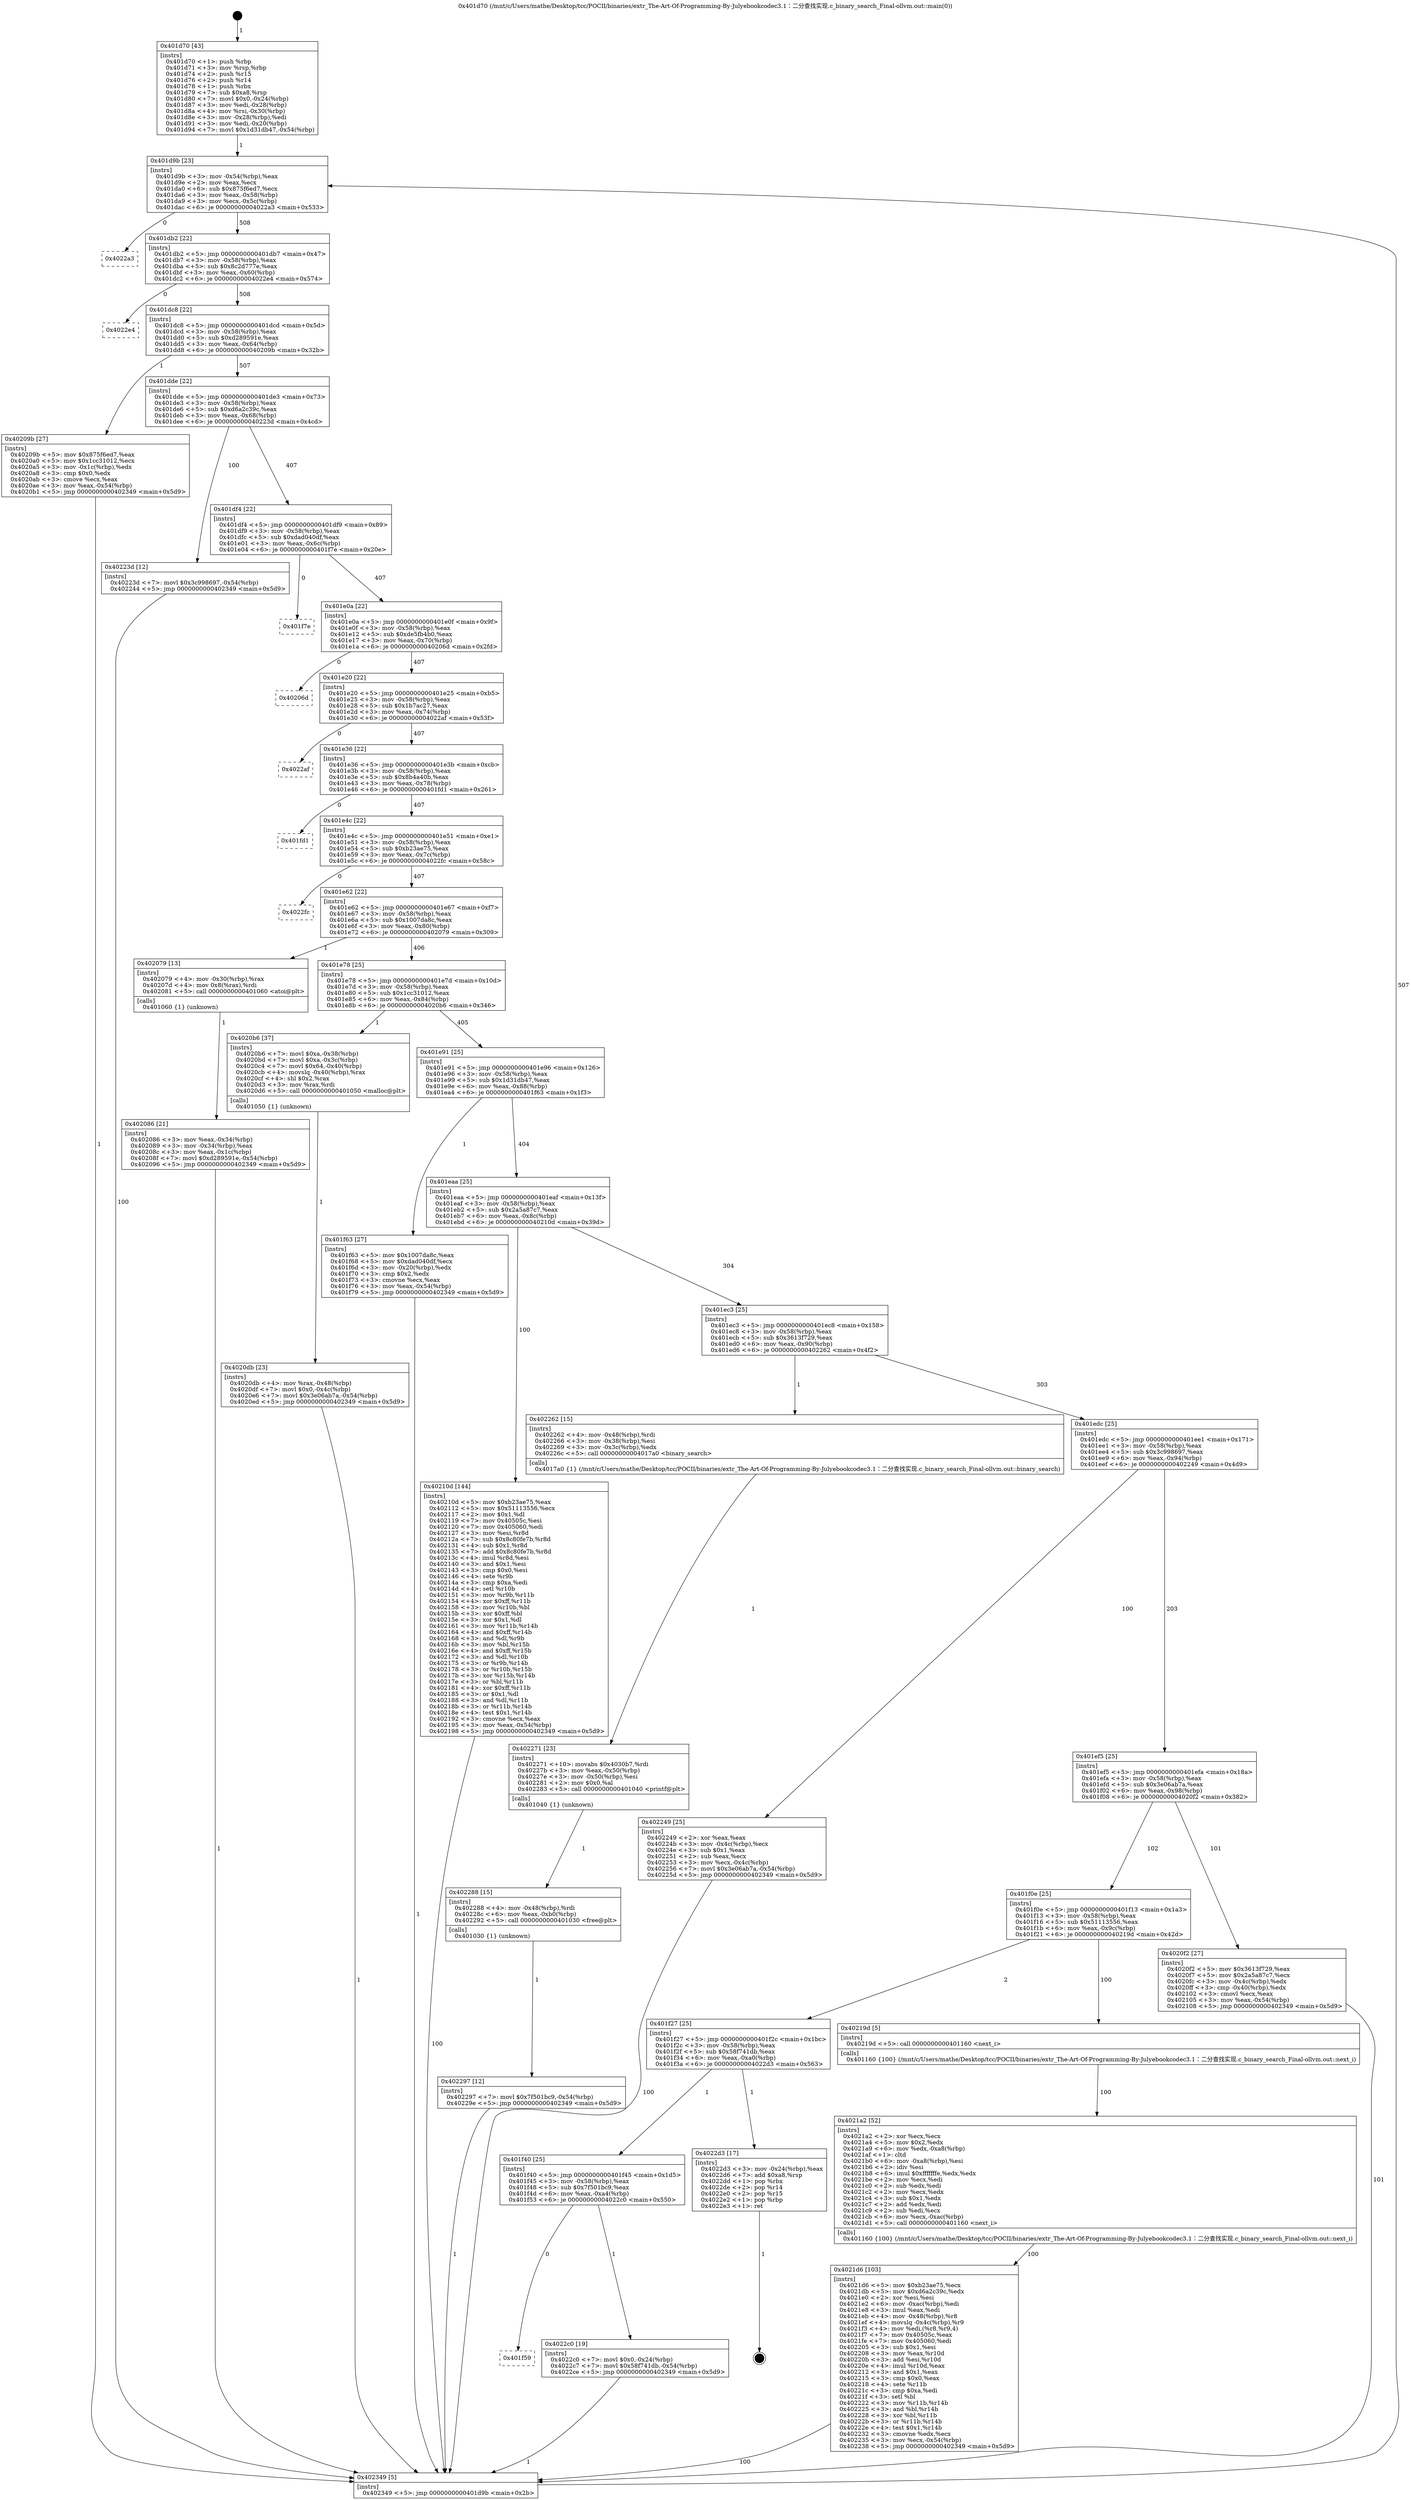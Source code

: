 digraph "0x401d70" {
  label = "0x401d70 (/mnt/c/Users/mathe/Desktop/tcc/POCII/binaries/extr_The-Art-Of-Programming-By-Julyebookcodec3.1：二分查找实现.c_binary_search_Final-ollvm.out::main(0))"
  labelloc = "t"
  node[shape=record]

  Entry [label="",width=0.3,height=0.3,shape=circle,fillcolor=black,style=filled]
  "0x401d9b" [label="{
     0x401d9b [23]\l
     | [instrs]\l
     &nbsp;&nbsp;0x401d9b \<+3\>: mov -0x54(%rbp),%eax\l
     &nbsp;&nbsp;0x401d9e \<+2\>: mov %eax,%ecx\l
     &nbsp;&nbsp;0x401da0 \<+6\>: sub $0x875f6ed7,%ecx\l
     &nbsp;&nbsp;0x401da6 \<+3\>: mov %eax,-0x58(%rbp)\l
     &nbsp;&nbsp;0x401da9 \<+3\>: mov %ecx,-0x5c(%rbp)\l
     &nbsp;&nbsp;0x401dac \<+6\>: je 00000000004022a3 \<main+0x533\>\l
  }"]
  "0x4022a3" [label="{
     0x4022a3\l
  }", style=dashed]
  "0x401db2" [label="{
     0x401db2 [22]\l
     | [instrs]\l
     &nbsp;&nbsp;0x401db2 \<+5\>: jmp 0000000000401db7 \<main+0x47\>\l
     &nbsp;&nbsp;0x401db7 \<+3\>: mov -0x58(%rbp),%eax\l
     &nbsp;&nbsp;0x401dba \<+5\>: sub $0x8c2d777e,%eax\l
     &nbsp;&nbsp;0x401dbf \<+3\>: mov %eax,-0x60(%rbp)\l
     &nbsp;&nbsp;0x401dc2 \<+6\>: je 00000000004022e4 \<main+0x574\>\l
  }"]
  Exit [label="",width=0.3,height=0.3,shape=circle,fillcolor=black,style=filled,peripheries=2]
  "0x4022e4" [label="{
     0x4022e4\l
  }", style=dashed]
  "0x401dc8" [label="{
     0x401dc8 [22]\l
     | [instrs]\l
     &nbsp;&nbsp;0x401dc8 \<+5\>: jmp 0000000000401dcd \<main+0x5d\>\l
     &nbsp;&nbsp;0x401dcd \<+3\>: mov -0x58(%rbp),%eax\l
     &nbsp;&nbsp;0x401dd0 \<+5\>: sub $0xd289591e,%eax\l
     &nbsp;&nbsp;0x401dd5 \<+3\>: mov %eax,-0x64(%rbp)\l
     &nbsp;&nbsp;0x401dd8 \<+6\>: je 000000000040209b \<main+0x32b\>\l
  }"]
  "0x401f59" [label="{
     0x401f59\l
  }", style=dashed]
  "0x40209b" [label="{
     0x40209b [27]\l
     | [instrs]\l
     &nbsp;&nbsp;0x40209b \<+5\>: mov $0x875f6ed7,%eax\l
     &nbsp;&nbsp;0x4020a0 \<+5\>: mov $0x1cc31012,%ecx\l
     &nbsp;&nbsp;0x4020a5 \<+3\>: mov -0x1c(%rbp),%edx\l
     &nbsp;&nbsp;0x4020a8 \<+3\>: cmp $0x0,%edx\l
     &nbsp;&nbsp;0x4020ab \<+3\>: cmove %ecx,%eax\l
     &nbsp;&nbsp;0x4020ae \<+3\>: mov %eax,-0x54(%rbp)\l
     &nbsp;&nbsp;0x4020b1 \<+5\>: jmp 0000000000402349 \<main+0x5d9\>\l
  }"]
  "0x401dde" [label="{
     0x401dde [22]\l
     | [instrs]\l
     &nbsp;&nbsp;0x401dde \<+5\>: jmp 0000000000401de3 \<main+0x73\>\l
     &nbsp;&nbsp;0x401de3 \<+3\>: mov -0x58(%rbp),%eax\l
     &nbsp;&nbsp;0x401de6 \<+5\>: sub $0xd6a2c39c,%eax\l
     &nbsp;&nbsp;0x401deb \<+3\>: mov %eax,-0x68(%rbp)\l
     &nbsp;&nbsp;0x401dee \<+6\>: je 000000000040223d \<main+0x4cd\>\l
  }"]
  "0x4022c0" [label="{
     0x4022c0 [19]\l
     | [instrs]\l
     &nbsp;&nbsp;0x4022c0 \<+7\>: movl $0x0,-0x24(%rbp)\l
     &nbsp;&nbsp;0x4022c7 \<+7\>: movl $0x58f741db,-0x54(%rbp)\l
     &nbsp;&nbsp;0x4022ce \<+5\>: jmp 0000000000402349 \<main+0x5d9\>\l
  }"]
  "0x40223d" [label="{
     0x40223d [12]\l
     | [instrs]\l
     &nbsp;&nbsp;0x40223d \<+7\>: movl $0x3c998697,-0x54(%rbp)\l
     &nbsp;&nbsp;0x402244 \<+5\>: jmp 0000000000402349 \<main+0x5d9\>\l
  }"]
  "0x401df4" [label="{
     0x401df4 [22]\l
     | [instrs]\l
     &nbsp;&nbsp;0x401df4 \<+5\>: jmp 0000000000401df9 \<main+0x89\>\l
     &nbsp;&nbsp;0x401df9 \<+3\>: mov -0x58(%rbp),%eax\l
     &nbsp;&nbsp;0x401dfc \<+5\>: sub $0xdad040df,%eax\l
     &nbsp;&nbsp;0x401e01 \<+3\>: mov %eax,-0x6c(%rbp)\l
     &nbsp;&nbsp;0x401e04 \<+6\>: je 0000000000401f7e \<main+0x20e\>\l
  }"]
  "0x401f40" [label="{
     0x401f40 [25]\l
     | [instrs]\l
     &nbsp;&nbsp;0x401f40 \<+5\>: jmp 0000000000401f45 \<main+0x1d5\>\l
     &nbsp;&nbsp;0x401f45 \<+3\>: mov -0x58(%rbp),%eax\l
     &nbsp;&nbsp;0x401f48 \<+5\>: sub $0x7f501bc9,%eax\l
     &nbsp;&nbsp;0x401f4d \<+6\>: mov %eax,-0xa4(%rbp)\l
     &nbsp;&nbsp;0x401f53 \<+6\>: je 00000000004022c0 \<main+0x550\>\l
  }"]
  "0x401f7e" [label="{
     0x401f7e\l
  }", style=dashed]
  "0x401e0a" [label="{
     0x401e0a [22]\l
     | [instrs]\l
     &nbsp;&nbsp;0x401e0a \<+5\>: jmp 0000000000401e0f \<main+0x9f\>\l
     &nbsp;&nbsp;0x401e0f \<+3\>: mov -0x58(%rbp),%eax\l
     &nbsp;&nbsp;0x401e12 \<+5\>: sub $0xde5fb4b0,%eax\l
     &nbsp;&nbsp;0x401e17 \<+3\>: mov %eax,-0x70(%rbp)\l
     &nbsp;&nbsp;0x401e1a \<+6\>: je 000000000040206d \<main+0x2fd\>\l
  }"]
  "0x4022d3" [label="{
     0x4022d3 [17]\l
     | [instrs]\l
     &nbsp;&nbsp;0x4022d3 \<+3\>: mov -0x24(%rbp),%eax\l
     &nbsp;&nbsp;0x4022d6 \<+7\>: add $0xa8,%rsp\l
     &nbsp;&nbsp;0x4022dd \<+1\>: pop %rbx\l
     &nbsp;&nbsp;0x4022de \<+2\>: pop %r14\l
     &nbsp;&nbsp;0x4022e0 \<+2\>: pop %r15\l
     &nbsp;&nbsp;0x4022e2 \<+1\>: pop %rbp\l
     &nbsp;&nbsp;0x4022e3 \<+1\>: ret\l
  }"]
  "0x40206d" [label="{
     0x40206d\l
  }", style=dashed]
  "0x401e20" [label="{
     0x401e20 [22]\l
     | [instrs]\l
     &nbsp;&nbsp;0x401e20 \<+5\>: jmp 0000000000401e25 \<main+0xb5\>\l
     &nbsp;&nbsp;0x401e25 \<+3\>: mov -0x58(%rbp),%eax\l
     &nbsp;&nbsp;0x401e28 \<+5\>: sub $0x1b7ac27,%eax\l
     &nbsp;&nbsp;0x401e2d \<+3\>: mov %eax,-0x74(%rbp)\l
     &nbsp;&nbsp;0x401e30 \<+6\>: je 00000000004022af \<main+0x53f\>\l
  }"]
  "0x402297" [label="{
     0x402297 [12]\l
     | [instrs]\l
     &nbsp;&nbsp;0x402297 \<+7\>: movl $0x7f501bc9,-0x54(%rbp)\l
     &nbsp;&nbsp;0x40229e \<+5\>: jmp 0000000000402349 \<main+0x5d9\>\l
  }"]
  "0x4022af" [label="{
     0x4022af\l
  }", style=dashed]
  "0x401e36" [label="{
     0x401e36 [22]\l
     | [instrs]\l
     &nbsp;&nbsp;0x401e36 \<+5\>: jmp 0000000000401e3b \<main+0xcb\>\l
     &nbsp;&nbsp;0x401e3b \<+3\>: mov -0x58(%rbp),%eax\l
     &nbsp;&nbsp;0x401e3e \<+5\>: sub $0x8b4a40b,%eax\l
     &nbsp;&nbsp;0x401e43 \<+3\>: mov %eax,-0x78(%rbp)\l
     &nbsp;&nbsp;0x401e46 \<+6\>: je 0000000000401fd1 \<main+0x261\>\l
  }"]
  "0x402288" [label="{
     0x402288 [15]\l
     | [instrs]\l
     &nbsp;&nbsp;0x402288 \<+4\>: mov -0x48(%rbp),%rdi\l
     &nbsp;&nbsp;0x40228c \<+6\>: mov %eax,-0xb0(%rbp)\l
     &nbsp;&nbsp;0x402292 \<+5\>: call 0000000000401030 \<free@plt\>\l
     | [calls]\l
     &nbsp;&nbsp;0x401030 \{1\} (unknown)\l
  }"]
  "0x401fd1" [label="{
     0x401fd1\l
  }", style=dashed]
  "0x401e4c" [label="{
     0x401e4c [22]\l
     | [instrs]\l
     &nbsp;&nbsp;0x401e4c \<+5\>: jmp 0000000000401e51 \<main+0xe1\>\l
     &nbsp;&nbsp;0x401e51 \<+3\>: mov -0x58(%rbp),%eax\l
     &nbsp;&nbsp;0x401e54 \<+5\>: sub $0xb23ae75,%eax\l
     &nbsp;&nbsp;0x401e59 \<+3\>: mov %eax,-0x7c(%rbp)\l
     &nbsp;&nbsp;0x401e5c \<+6\>: je 00000000004022fc \<main+0x58c\>\l
  }"]
  "0x402271" [label="{
     0x402271 [23]\l
     | [instrs]\l
     &nbsp;&nbsp;0x402271 \<+10\>: movabs $0x4030b7,%rdi\l
     &nbsp;&nbsp;0x40227b \<+3\>: mov %eax,-0x50(%rbp)\l
     &nbsp;&nbsp;0x40227e \<+3\>: mov -0x50(%rbp),%esi\l
     &nbsp;&nbsp;0x402281 \<+2\>: mov $0x0,%al\l
     &nbsp;&nbsp;0x402283 \<+5\>: call 0000000000401040 \<printf@plt\>\l
     | [calls]\l
     &nbsp;&nbsp;0x401040 \{1\} (unknown)\l
  }"]
  "0x4022fc" [label="{
     0x4022fc\l
  }", style=dashed]
  "0x401e62" [label="{
     0x401e62 [22]\l
     | [instrs]\l
     &nbsp;&nbsp;0x401e62 \<+5\>: jmp 0000000000401e67 \<main+0xf7\>\l
     &nbsp;&nbsp;0x401e67 \<+3\>: mov -0x58(%rbp),%eax\l
     &nbsp;&nbsp;0x401e6a \<+5\>: sub $0x1007da8c,%eax\l
     &nbsp;&nbsp;0x401e6f \<+3\>: mov %eax,-0x80(%rbp)\l
     &nbsp;&nbsp;0x401e72 \<+6\>: je 0000000000402079 \<main+0x309\>\l
  }"]
  "0x4021d6" [label="{
     0x4021d6 [103]\l
     | [instrs]\l
     &nbsp;&nbsp;0x4021d6 \<+5\>: mov $0xb23ae75,%ecx\l
     &nbsp;&nbsp;0x4021db \<+5\>: mov $0xd6a2c39c,%edx\l
     &nbsp;&nbsp;0x4021e0 \<+2\>: xor %esi,%esi\l
     &nbsp;&nbsp;0x4021e2 \<+6\>: mov -0xac(%rbp),%edi\l
     &nbsp;&nbsp;0x4021e8 \<+3\>: imul %eax,%edi\l
     &nbsp;&nbsp;0x4021eb \<+4\>: mov -0x48(%rbp),%r8\l
     &nbsp;&nbsp;0x4021ef \<+4\>: movslq -0x4c(%rbp),%r9\l
     &nbsp;&nbsp;0x4021f3 \<+4\>: mov %edi,(%r8,%r9,4)\l
     &nbsp;&nbsp;0x4021f7 \<+7\>: mov 0x40505c,%eax\l
     &nbsp;&nbsp;0x4021fe \<+7\>: mov 0x405060,%edi\l
     &nbsp;&nbsp;0x402205 \<+3\>: sub $0x1,%esi\l
     &nbsp;&nbsp;0x402208 \<+3\>: mov %eax,%r10d\l
     &nbsp;&nbsp;0x40220b \<+3\>: add %esi,%r10d\l
     &nbsp;&nbsp;0x40220e \<+4\>: imul %r10d,%eax\l
     &nbsp;&nbsp;0x402212 \<+3\>: and $0x1,%eax\l
     &nbsp;&nbsp;0x402215 \<+3\>: cmp $0x0,%eax\l
     &nbsp;&nbsp;0x402218 \<+4\>: sete %r11b\l
     &nbsp;&nbsp;0x40221c \<+3\>: cmp $0xa,%edi\l
     &nbsp;&nbsp;0x40221f \<+3\>: setl %bl\l
     &nbsp;&nbsp;0x402222 \<+3\>: mov %r11b,%r14b\l
     &nbsp;&nbsp;0x402225 \<+3\>: and %bl,%r14b\l
     &nbsp;&nbsp;0x402228 \<+3\>: xor %bl,%r11b\l
     &nbsp;&nbsp;0x40222b \<+3\>: or %r11b,%r14b\l
     &nbsp;&nbsp;0x40222e \<+4\>: test $0x1,%r14b\l
     &nbsp;&nbsp;0x402232 \<+3\>: cmovne %edx,%ecx\l
     &nbsp;&nbsp;0x402235 \<+3\>: mov %ecx,-0x54(%rbp)\l
     &nbsp;&nbsp;0x402238 \<+5\>: jmp 0000000000402349 \<main+0x5d9\>\l
  }"]
  "0x402079" [label="{
     0x402079 [13]\l
     | [instrs]\l
     &nbsp;&nbsp;0x402079 \<+4\>: mov -0x30(%rbp),%rax\l
     &nbsp;&nbsp;0x40207d \<+4\>: mov 0x8(%rax),%rdi\l
     &nbsp;&nbsp;0x402081 \<+5\>: call 0000000000401060 \<atoi@plt\>\l
     | [calls]\l
     &nbsp;&nbsp;0x401060 \{1\} (unknown)\l
  }"]
  "0x401e78" [label="{
     0x401e78 [25]\l
     | [instrs]\l
     &nbsp;&nbsp;0x401e78 \<+5\>: jmp 0000000000401e7d \<main+0x10d\>\l
     &nbsp;&nbsp;0x401e7d \<+3\>: mov -0x58(%rbp),%eax\l
     &nbsp;&nbsp;0x401e80 \<+5\>: sub $0x1cc31012,%eax\l
     &nbsp;&nbsp;0x401e85 \<+6\>: mov %eax,-0x84(%rbp)\l
     &nbsp;&nbsp;0x401e8b \<+6\>: je 00000000004020b6 \<main+0x346\>\l
  }"]
  "0x4021a2" [label="{
     0x4021a2 [52]\l
     | [instrs]\l
     &nbsp;&nbsp;0x4021a2 \<+2\>: xor %ecx,%ecx\l
     &nbsp;&nbsp;0x4021a4 \<+5\>: mov $0x2,%edx\l
     &nbsp;&nbsp;0x4021a9 \<+6\>: mov %edx,-0xa8(%rbp)\l
     &nbsp;&nbsp;0x4021af \<+1\>: cltd\l
     &nbsp;&nbsp;0x4021b0 \<+6\>: mov -0xa8(%rbp),%esi\l
     &nbsp;&nbsp;0x4021b6 \<+2\>: idiv %esi\l
     &nbsp;&nbsp;0x4021b8 \<+6\>: imul $0xfffffffe,%edx,%edx\l
     &nbsp;&nbsp;0x4021be \<+2\>: mov %ecx,%edi\l
     &nbsp;&nbsp;0x4021c0 \<+2\>: sub %edx,%edi\l
     &nbsp;&nbsp;0x4021c2 \<+2\>: mov %ecx,%edx\l
     &nbsp;&nbsp;0x4021c4 \<+3\>: sub $0x1,%edx\l
     &nbsp;&nbsp;0x4021c7 \<+2\>: add %edx,%edi\l
     &nbsp;&nbsp;0x4021c9 \<+2\>: sub %edi,%ecx\l
     &nbsp;&nbsp;0x4021cb \<+6\>: mov %ecx,-0xac(%rbp)\l
     &nbsp;&nbsp;0x4021d1 \<+5\>: call 0000000000401160 \<next_i\>\l
     | [calls]\l
     &nbsp;&nbsp;0x401160 \{100\} (/mnt/c/Users/mathe/Desktop/tcc/POCII/binaries/extr_The-Art-Of-Programming-By-Julyebookcodec3.1：二分查找实现.c_binary_search_Final-ollvm.out::next_i)\l
  }"]
  "0x4020b6" [label="{
     0x4020b6 [37]\l
     | [instrs]\l
     &nbsp;&nbsp;0x4020b6 \<+7\>: movl $0xa,-0x38(%rbp)\l
     &nbsp;&nbsp;0x4020bd \<+7\>: movl $0xa,-0x3c(%rbp)\l
     &nbsp;&nbsp;0x4020c4 \<+7\>: movl $0x64,-0x40(%rbp)\l
     &nbsp;&nbsp;0x4020cb \<+4\>: movslq -0x40(%rbp),%rax\l
     &nbsp;&nbsp;0x4020cf \<+4\>: shl $0x2,%rax\l
     &nbsp;&nbsp;0x4020d3 \<+3\>: mov %rax,%rdi\l
     &nbsp;&nbsp;0x4020d6 \<+5\>: call 0000000000401050 \<malloc@plt\>\l
     | [calls]\l
     &nbsp;&nbsp;0x401050 \{1\} (unknown)\l
  }"]
  "0x401e91" [label="{
     0x401e91 [25]\l
     | [instrs]\l
     &nbsp;&nbsp;0x401e91 \<+5\>: jmp 0000000000401e96 \<main+0x126\>\l
     &nbsp;&nbsp;0x401e96 \<+3\>: mov -0x58(%rbp),%eax\l
     &nbsp;&nbsp;0x401e99 \<+5\>: sub $0x1d31db47,%eax\l
     &nbsp;&nbsp;0x401e9e \<+6\>: mov %eax,-0x88(%rbp)\l
     &nbsp;&nbsp;0x401ea4 \<+6\>: je 0000000000401f63 \<main+0x1f3\>\l
  }"]
  "0x401f27" [label="{
     0x401f27 [25]\l
     | [instrs]\l
     &nbsp;&nbsp;0x401f27 \<+5\>: jmp 0000000000401f2c \<main+0x1bc\>\l
     &nbsp;&nbsp;0x401f2c \<+3\>: mov -0x58(%rbp),%eax\l
     &nbsp;&nbsp;0x401f2f \<+5\>: sub $0x58f741db,%eax\l
     &nbsp;&nbsp;0x401f34 \<+6\>: mov %eax,-0xa0(%rbp)\l
     &nbsp;&nbsp;0x401f3a \<+6\>: je 00000000004022d3 \<main+0x563\>\l
  }"]
  "0x401f63" [label="{
     0x401f63 [27]\l
     | [instrs]\l
     &nbsp;&nbsp;0x401f63 \<+5\>: mov $0x1007da8c,%eax\l
     &nbsp;&nbsp;0x401f68 \<+5\>: mov $0xdad040df,%ecx\l
     &nbsp;&nbsp;0x401f6d \<+3\>: mov -0x20(%rbp),%edx\l
     &nbsp;&nbsp;0x401f70 \<+3\>: cmp $0x2,%edx\l
     &nbsp;&nbsp;0x401f73 \<+3\>: cmovne %ecx,%eax\l
     &nbsp;&nbsp;0x401f76 \<+3\>: mov %eax,-0x54(%rbp)\l
     &nbsp;&nbsp;0x401f79 \<+5\>: jmp 0000000000402349 \<main+0x5d9\>\l
  }"]
  "0x401eaa" [label="{
     0x401eaa [25]\l
     | [instrs]\l
     &nbsp;&nbsp;0x401eaa \<+5\>: jmp 0000000000401eaf \<main+0x13f\>\l
     &nbsp;&nbsp;0x401eaf \<+3\>: mov -0x58(%rbp),%eax\l
     &nbsp;&nbsp;0x401eb2 \<+5\>: sub $0x2a5a87c7,%eax\l
     &nbsp;&nbsp;0x401eb7 \<+6\>: mov %eax,-0x8c(%rbp)\l
     &nbsp;&nbsp;0x401ebd \<+6\>: je 000000000040210d \<main+0x39d\>\l
  }"]
  "0x402349" [label="{
     0x402349 [5]\l
     | [instrs]\l
     &nbsp;&nbsp;0x402349 \<+5\>: jmp 0000000000401d9b \<main+0x2b\>\l
  }"]
  "0x401d70" [label="{
     0x401d70 [43]\l
     | [instrs]\l
     &nbsp;&nbsp;0x401d70 \<+1\>: push %rbp\l
     &nbsp;&nbsp;0x401d71 \<+3\>: mov %rsp,%rbp\l
     &nbsp;&nbsp;0x401d74 \<+2\>: push %r15\l
     &nbsp;&nbsp;0x401d76 \<+2\>: push %r14\l
     &nbsp;&nbsp;0x401d78 \<+1\>: push %rbx\l
     &nbsp;&nbsp;0x401d79 \<+7\>: sub $0xa8,%rsp\l
     &nbsp;&nbsp;0x401d80 \<+7\>: movl $0x0,-0x24(%rbp)\l
     &nbsp;&nbsp;0x401d87 \<+3\>: mov %edi,-0x28(%rbp)\l
     &nbsp;&nbsp;0x401d8a \<+4\>: mov %rsi,-0x30(%rbp)\l
     &nbsp;&nbsp;0x401d8e \<+3\>: mov -0x28(%rbp),%edi\l
     &nbsp;&nbsp;0x401d91 \<+3\>: mov %edi,-0x20(%rbp)\l
     &nbsp;&nbsp;0x401d94 \<+7\>: movl $0x1d31db47,-0x54(%rbp)\l
  }"]
  "0x402086" [label="{
     0x402086 [21]\l
     | [instrs]\l
     &nbsp;&nbsp;0x402086 \<+3\>: mov %eax,-0x34(%rbp)\l
     &nbsp;&nbsp;0x402089 \<+3\>: mov -0x34(%rbp),%eax\l
     &nbsp;&nbsp;0x40208c \<+3\>: mov %eax,-0x1c(%rbp)\l
     &nbsp;&nbsp;0x40208f \<+7\>: movl $0xd289591e,-0x54(%rbp)\l
     &nbsp;&nbsp;0x402096 \<+5\>: jmp 0000000000402349 \<main+0x5d9\>\l
  }"]
  "0x4020db" [label="{
     0x4020db [23]\l
     | [instrs]\l
     &nbsp;&nbsp;0x4020db \<+4\>: mov %rax,-0x48(%rbp)\l
     &nbsp;&nbsp;0x4020df \<+7\>: movl $0x0,-0x4c(%rbp)\l
     &nbsp;&nbsp;0x4020e6 \<+7\>: movl $0x3e06ab7a,-0x54(%rbp)\l
     &nbsp;&nbsp;0x4020ed \<+5\>: jmp 0000000000402349 \<main+0x5d9\>\l
  }"]
  "0x40219d" [label="{
     0x40219d [5]\l
     | [instrs]\l
     &nbsp;&nbsp;0x40219d \<+5\>: call 0000000000401160 \<next_i\>\l
     | [calls]\l
     &nbsp;&nbsp;0x401160 \{100\} (/mnt/c/Users/mathe/Desktop/tcc/POCII/binaries/extr_The-Art-Of-Programming-By-Julyebookcodec3.1：二分查找实现.c_binary_search_Final-ollvm.out::next_i)\l
  }"]
  "0x40210d" [label="{
     0x40210d [144]\l
     | [instrs]\l
     &nbsp;&nbsp;0x40210d \<+5\>: mov $0xb23ae75,%eax\l
     &nbsp;&nbsp;0x402112 \<+5\>: mov $0x51113556,%ecx\l
     &nbsp;&nbsp;0x402117 \<+2\>: mov $0x1,%dl\l
     &nbsp;&nbsp;0x402119 \<+7\>: mov 0x40505c,%esi\l
     &nbsp;&nbsp;0x402120 \<+7\>: mov 0x405060,%edi\l
     &nbsp;&nbsp;0x402127 \<+3\>: mov %esi,%r8d\l
     &nbsp;&nbsp;0x40212a \<+7\>: sub $0x8c80fe7b,%r8d\l
     &nbsp;&nbsp;0x402131 \<+4\>: sub $0x1,%r8d\l
     &nbsp;&nbsp;0x402135 \<+7\>: add $0x8c80fe7b,%r8d\l
     &nbsp;&nbsp;0x40213c \<+4\>: imul %r8d,%esi\l
     &nbsp;&nbsp;0x402140 \<+3\>: and $0x1,%esi\l
     &nbsp;&nbsp;0x402143 \<+3\>: cmp $0x0,%esi\l
     &nbsp;&nbsp;0x402146 \<+4\>: sete %r9b\l
     &nbsp;&nbsp;0x40214a \<+3\>: cmp $0xa,%edi\l
     &nbsp;&nbsp;0x40214d \<+4\>: setl %r10b\l
     &nbsp;&nbsp;0x402151 \<+3\>: mov %r9b,%r11b\l
     &nbsp;&nbsp;0x402154 \<+4\>: xor $0xff,%r11b\l
     &nbsp;&nbsp;0x402158 \<+3\>: mov %r10b,%bl\l
     &nbsp;&nbsp;0x40215b \<+3\>: xor $0xff,%bl\l
     &nbsp;&nbsp;0x40215e \<+3\>: xor $0x1,%dl\l
     &nbsp;&nbsp;0x402161 \<+3\>: mov %r11b,%r14b\l
     &nbsp;&nbsp;0x402164 \<+4\>: and $0xff,%r14b\l
     &nbsp;&nbsp;0x402168 \<+3\>: and %dl,%r9b\l
     &nbsp;&nbsp;0x40216b \<+3\>: mov %bl,%r15b\l
     &nbsp;&nbsp;0x40216e \<+4\>: and $0xff,%r15b\l
     &nbsp;&nbsp;0x402172 \<+3\>: and %dl,%r10b\l
     &nbsp;&nbsp;0x402175 \<+3\>: or %r9b,%r14b\l
     &nbsp;&nbsp;0x402178 \<+3\>: or %r10b,%r15b\l
     &nbsp;&nbsp;0x40217b \<+3\>: xor %r15b,%r14b\l
     &nbsp;&nbsp;0x40217e \<+3\>: or %bl,%r11b\l
     &nbsp;&nbsp;0x402181 \<+4\>: xor $0xff,%r11b\l
     &nbsp;&nbsp;0x402185 \<+3\>: or $0x1,%dl\l
     &nbsp;&nbsp;0x402188 \<+3\>: and %dl,%r11b\l
     &nbsp;&nbsp;0x40218b \<+3\>: or %r11b,%r14b\l
     &nbsp;&nbsp;0x40218e \<+4\>: test $0x1,%r14b\l
     &nbsp;&nbsp;0x402192 \<+3\>: cmovne %ecx,%eax\l
     &nbsp;&nbsp;0x402195 \<+3\>: mov %eax,-0x54(%rbp)\l
     &nbsp;&nbsp;0x402198 \<+5\>: jmp 0000000000402349 \<main+0x5d9\>\l
  }"]
  "0x401ec3" [label="{
     0x401ec3 [25]\l
     | [instrs]\l
     &nbsp;&nbsp;0x401ec3 \<+5\>: jmp 0000000000401ec8 \<main+0x158\>\l
     &nbsp;&nbsp;0x401ec8 \<+3\>: mov -0x58(%rbp),%eax\l
     &nbsp;&nbsp;0x401ecb \<+5\>: sub $0x3613f729,%eax\l
     &nbsp;&nbsp;0x401ed0 \<+6\>: mov %eax,-0x90(%rbp)\l
     &nbsp;&nbsp;0x401ed6 \<+6\>: je 0000000000402262 \<main+0x4f2\>\l
  }"]
  "0x401f0e" [label="{
     0x401f0e [25]\l
     | [instrs]\l
     &nbsp;&nbsp;0x401f0e \<+5\>: jmp 0000000000401f13 \<main+0x1a3\>\l
     &nbsp;&nbsp;0x401f13 \<+3\>: mov -0x58(%rbp),%eax\l
     &nbsp;&nbsp;0x401f16 \<+5\>: sub $0x51113556,%eax\l
     &nbsp;&nbsp;0x401f1b \<+6\>: mov %eax,-0x9c(%rbp)\l
     &nbsp;&nbsp;0x401f21 \<+6\>: je 000000000040219d \<main+0x42d\>\l
  }"]
  "0x402262" [label="{
     0x402262 [15]\l
     | [instrs]\l
     &nbsp;&nbsp;0x402262 \<+4\>: mov -0x48(%rbp),%rdi\l
     &nbsp;&nbsp;0x402266 \<+3\>: mov -0x38(%rbp),%esi\l
     &nbsp;&nbsp;0x402269 \<+3\>: mov -0x3c(%rbp),%edx\l
     &nbsp;&nbsp;0x40226c \<+5\>: call 00000000004017a0 \<binary_search\>\l
     | [calls]\l
     &nbsp;&nbsp;0x4017a0 \{1\} (/mnt/c/Users/mathe/Desktop/tcc/POCII/binaries/extr_The-Art-Of-Programming-By-Julyebookcodec3.1：二分查找实现.c_binary_search_Final-ollvm.out::binary_search)\l
  }"]
  "0x401edc" [label="{
     0x401edc [25]\l
     | [instrs]\l
     &nbsp;&nbsp;0x401edc \<+5\>: jmp 0000000000401ee1 \<main+0x171\>\l
     &nbsp;&nbsp;0x401ee1 \<+3\>: mov -0x58(%rbp),%eax\l
     &nbsp;&nbsp;0x401ee4 \<+5\>: sub $0x3c998697,%eax\l
     &nbsp;&nbsp;0x401ee9 \<+6\>: mov %eax,-0x94(%rbp)\l
     &nbsp;&nbsp;0x401eef \<+6\>: je 0000000000402249 \<main+0x4d9\>\l
  }"]
  "0x4020f2" [label="{
     0x4020f2 [27]\l
     | [instrs]\l
     &nbsp;&nbsp;0x4020f2 \<+5\>: mov $0x3613f729,%eax\l
     &nbsp;&nbsp;0x4020f7 \<+5\>: mov $0x2a5a87c7,%ecx\l
     &nbsp;&nbsp;0x4020fc \<+3\>: mov -0x4c(%rbp),%edx\l
     &nbsp;&nbsp;0x4020ff \<+3\>: cmp -0x40(%rbp),%edx\l
     &nbsp;&nbsp;0x402102 \<+3\>: cmovl %ecx,%eax\l
     &nbsp;&nbsp;0x402105 \<+3\>: mov %eax,-0x54(%rbp)\l
     &nbsp;&nbsp;0x402108 \<+5\>: jmp 0000000000402349 \<main+0x5d9\>\l
  }"]
  "0x402249" [label="{
     0x402249 [25]\l
     | [instrs]\l
     &nbsp;&nbsp;0x402249 \<+2\>: xor %eax,%eax\l
     &nbsp;&nbsp;0x40224b \<+3\>: mov -0x4c(%rbp),%ecx\l
     &nbsp;&nbsp;0x40224e \<+3\>: sub $0x1,%eax\l
     &nbsp;&nbsp;0x402251 \<+2\>: sub %eax,%ecx\l
     &nbsp;&nbsp;0x402253 \<+3\>: mov %ecx,-0x4c(%rbp)\l
     &nbsp;&nbsp;0x402256 \<+7\>: movl $0x3e06ab7a,-0x54(%rbp)\l
     &nbsp;&nbsp;0x40225d \<+5\>: jmp 0000000000402349 \<main+0x5d9\>\l
  }"]
  "0x401ef5" [label="{
     0x401ef5 [25]\l
     | [instrs]\l
     &nbsp;&nbsp;0x401ef5 \<+5\>: jmp 0000000000401efa \<main+0x18a\>\l
     &nbsp;&nbsp;0x401efa \<+3\>: mov -0x58(%rbp),%eax\l
     &nbsp;&nbsp;0x401efd \<+5\>: sub $0x3e06ab7a,%eax\l
     &nbsp;&nbsp;0x401f02 \<+6\>: mov %eax,-0x98(%rbp)\l
     &nbsp;&nbsp;0x401f08 \<+6\>: je 00000000004020f2 \<main+0x382\>\l
  }"]
  Entry -> "0x401d70" [label=" 1"]
  "0x401d9b" -> "0x4022a3" [label=" 0"]
  "0x401d9b" -> "0x401db2" [label=" 508"]
  "0x4022d3" -> Exit [label=" 1"]
  "0x401db2" -> "0x4022e4" [label=" 0"]
  "0x401db2" -> "0x401dc8" [label=" 508"]
  "0x4022c0" -> "0x402349" [label=" 1"]
  "0x401dc8" -> "0x40209b" [label=" 1"]
  "0x401dc8" -> "0x401dde" [label=" 507"]
  "0x401f40" -> "0x401f59" [label=" 0"]
  "0x401dde" -> "0x40223d" [label=" 100"]
  "0x401dde" -> "0x401df4" [label=" 407"]
  "0x401f40" -> "0x4022c0" [label=" 1"]
  "0x401df4" -> "0x401f7e" [label=" 0"]
  "0x401df4" -> "0x401e0a" [label=" 407"]
  "0x401f27" -> "0x401f40" [label=" 1"]
  "0x401e0a" -> "0x40206d" [label=" 0"]
  "0x401e0a" -> "0x401e20" [label=" 407"]
  "0x401f27" -> "0x4022d3" [label=" 1"]
  "0x401e20" -> "0x4022af" [label=" 0"]
  "0x401e20" -> "0x401e36" [label=" 407"]
  "0x402297" -> "0x402349" [label=" 1"]
  "0x401e36" -> "0x401fd1" [label=" 0"]
  "0x401e36" -> "0x401e4c" [label=" 407"]
  "0x402288" -> "0x402297" [label=" 1"]
  "0x401e4c" -> "0x4022fc" [label=" 0"]
  "0x401e4c" -> "0x401e62" [label=" 407"]
  "0x402271" -> "0x402288" [label=" 1"]
  "0x401e62" -> "0x402079" [label=" 1"]
  "0x401e62" -> "0x401e78" [label=" 406"]
  "0x402262" -> "0x402271" [label=" 1"]
  "0x401e78" -> "0x4020b6" [label=" 1"]
  "0x401e78" -> "0x401e91" [label=" 405"]
  "0x402249" -> "0x402349" [label=" 100"]
  "0x401e91" -> "0x401f63" [label=" 1"]
  "0x401e91" -> "0x401eaa" [label=" 404"]
  "0x401f63" -> "0x402349" [label=" 1"]
  "0x401d70" -> "0x401d9b" [label=" 1"]
  "0x402349" -> "0x401d9b" [label=" 507"]
  "0x402079" -> "0x402086" [label=" 1"]
  "0x402086" -> "0x402349" [label=" 1"]
  "0x40209b" -> "0x402349" [label=" 1"]
  "0x4020b6" -> "0x4020db" [label=" 1"]
  "0x4020db" -> "0x402349" [label=" 1"]
  "0x40223d" -> "0x402349" [label=" 100"]
  "0x401eaa" -> "0x40210d" [label=" 100"]
  "0x401eaa" -> "0x401ec3" [label=" 304"]
  "0x4021d6" -> "0x402349" [label=" 100"]
  "0x401ec3" -> "0x402262" [label=" 1"]
  "0x401ec3" -> "0x401edc" [label=" 303"]
  "0x40219d" -> "0x4021a2" [label=" 100"]
  "0x401edc" -> "0x402249" [label=" 100"]
  "0x401edc" -> "0x401ef5" [label=" 203"]
  "0x401f0e" -> "0x401f27" [label=" 2"]
  "0x401ef5" -> "0x4020f2" [label=" 101"]
  "0x401ef5" -> "0x401f0e" [label=" 102"]
  "0x4020f2" -> "0x402349" [label=" 101"]
  "0x40210d" -> "0x402349" [label=" 100"]
  "0x4021a2" -> "0x4021d6" [label=" 100"]
  "0x401f0e" -> "0x40219d" [label=" 100"]
}
